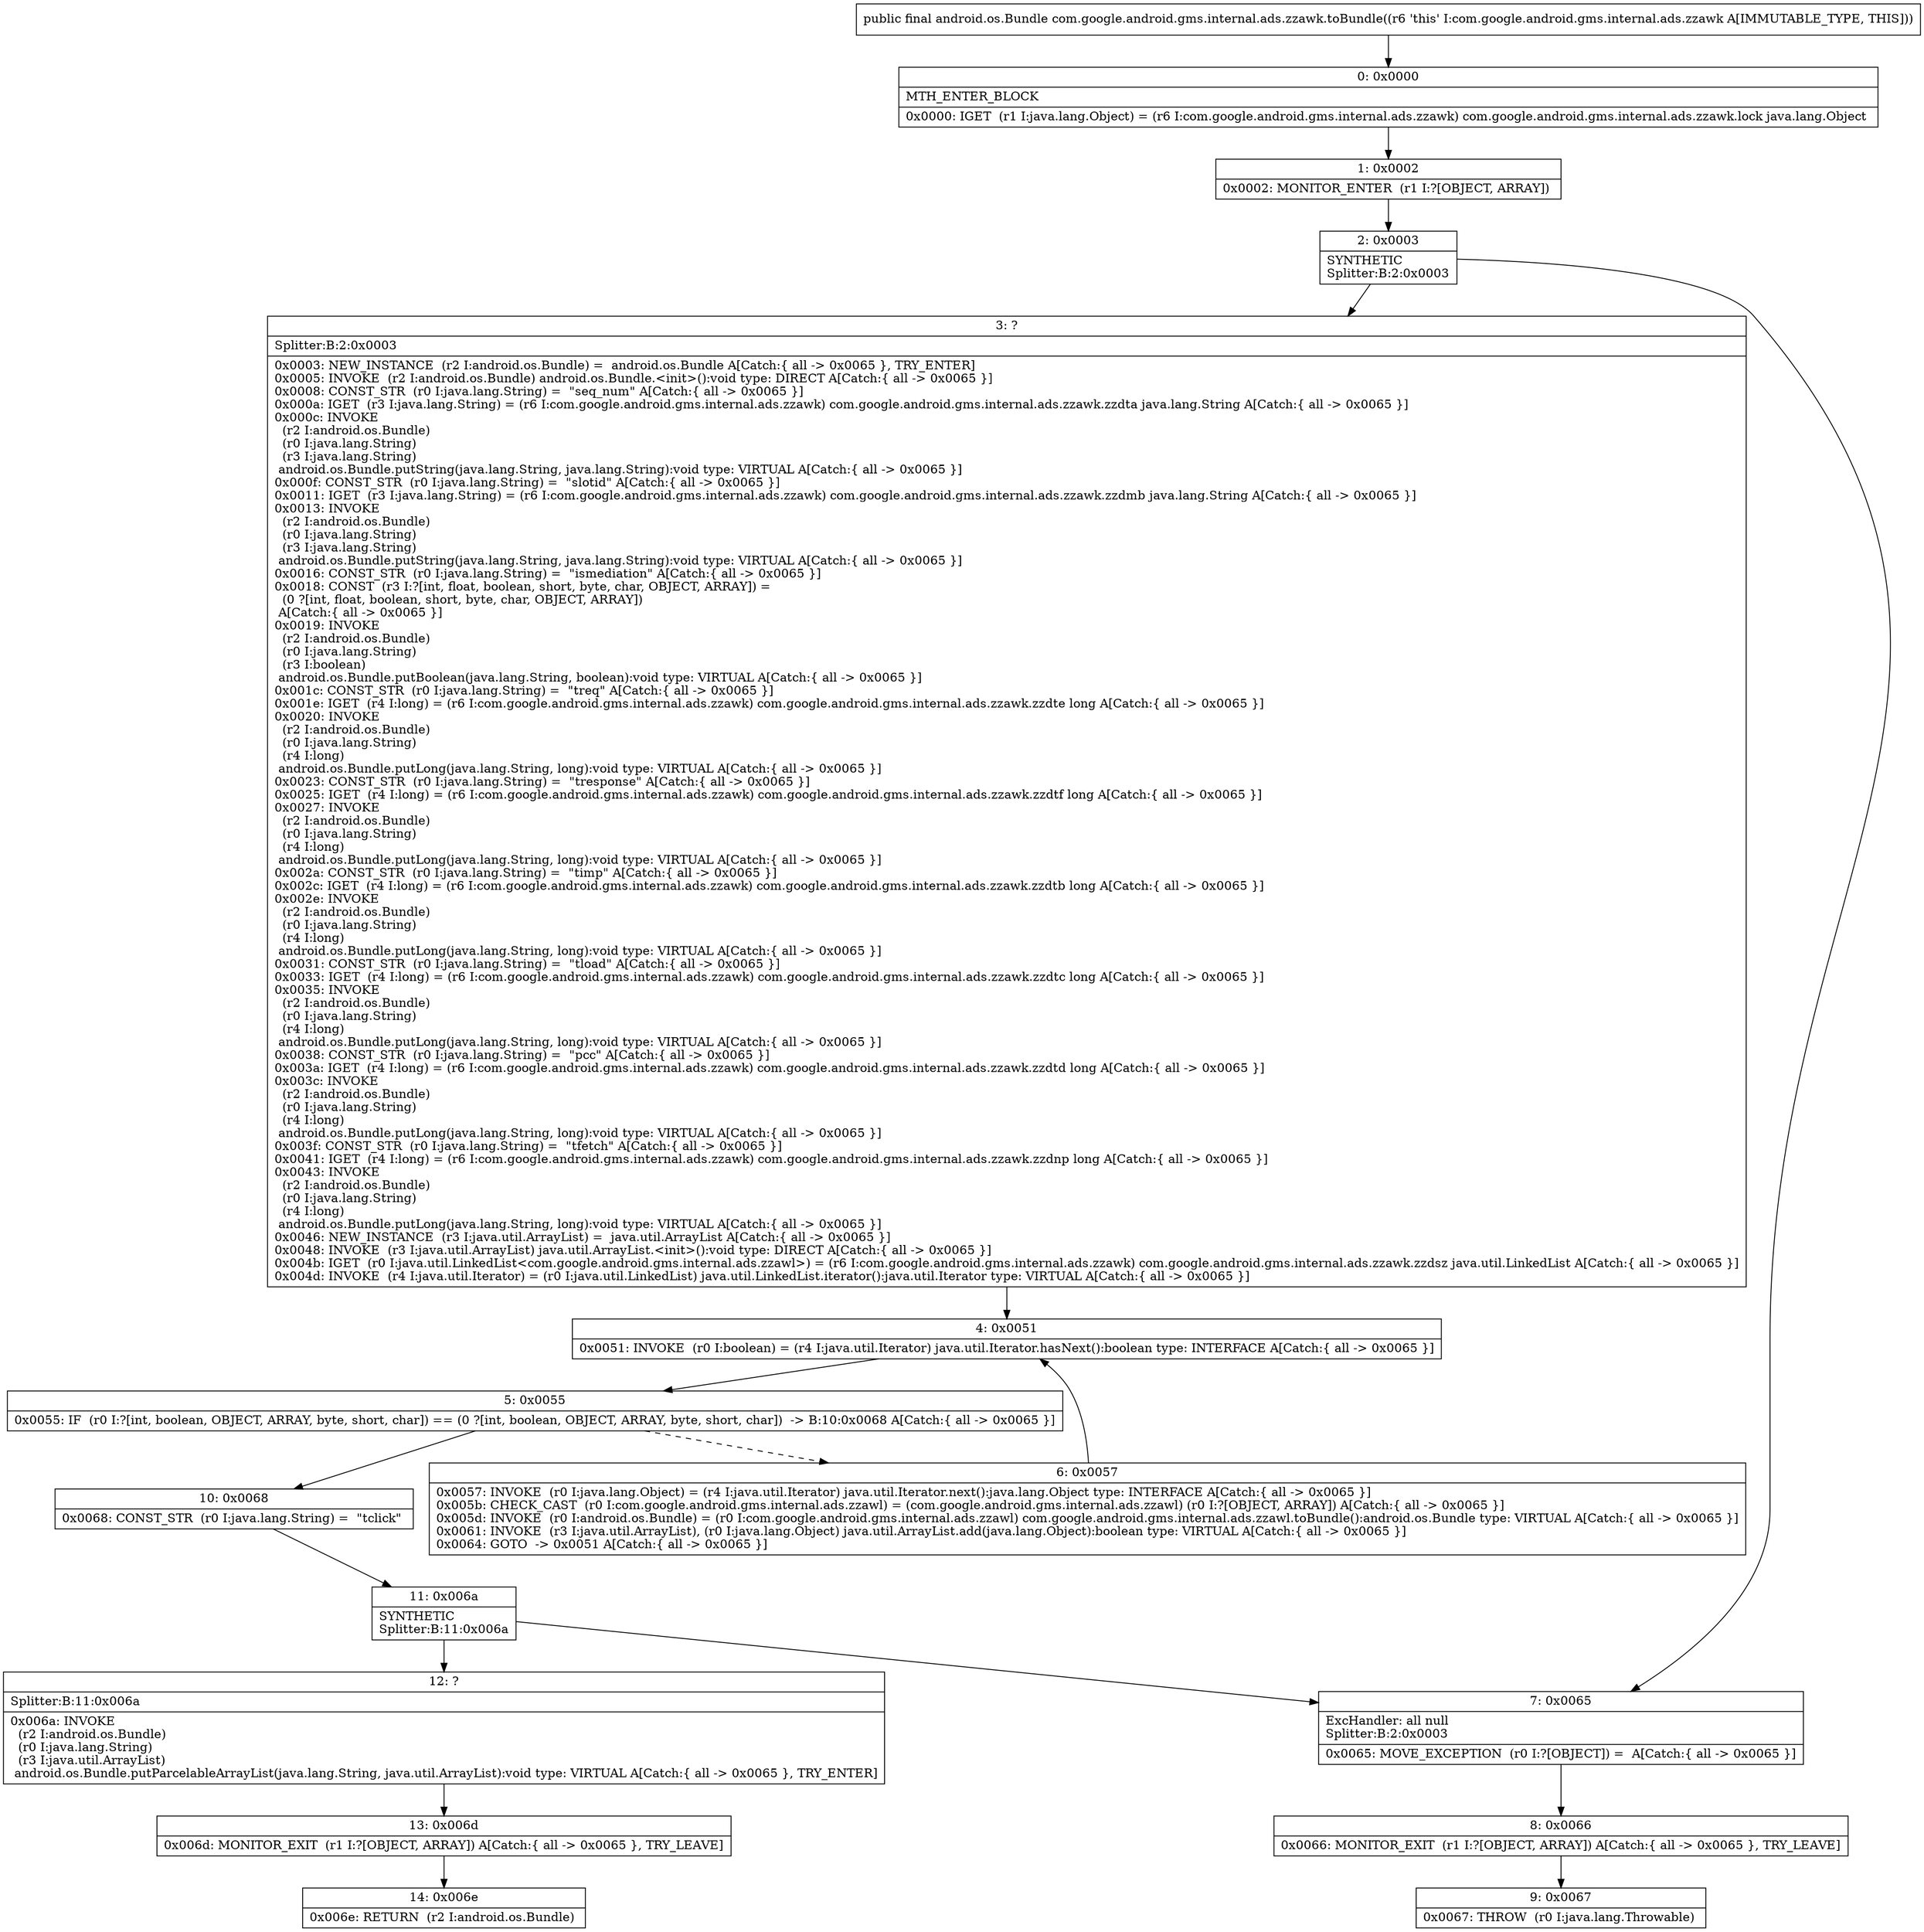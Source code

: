 digraph "CFG forcom.google.android.gms.internal.ads.zzawk.toBundle()Landroid\/os\/Bundle;" {
Node_0 [shape=record,label="{0\:\ 0x0000|MTH_ENTER_BLOCK\l|0x0000: IGET  (r1 I:java.lang.Object) = (r6 I:com.google.android.gms.internal.ads.zzawk) com.google.android.gms.internal.ads.zzawk.lock java.lang.Object \l}"];
Node_1 [shape=record,label="{1\:\ 0x0002|0x0002: MONITOR_ENTER  (r1 I:?[OBJECT, ARRAY]) \l}"];
Node_2 [shape=record,label="{2\:\ 0x0003|SYNTHETIC\lSplitter:B:2:0x0003\l}"];
Node_3 [shape=record,label="{3\:\ ?|Splitter:B:2:0x0003\l|0x0003: NEW_INSTANCE  (r2 I:android.os.Bundle) =  android.os.Bundle A[Catch:\{ all \-\> 0x0065 \}, TRY_ENTER]\l0x0005: INVOKE  (r2 I:android.os.Bundle) android.os.Bundle.\<init\>():void type: DIRECT A[Catch:\{ all \-\> 0x0065 \}]\l0x0008: CONST_STR  (r0 I:java.lang.String) =  \"seq_num\" A[Catch:\{ all \-\> 0x0065 \}]\l0x000a: IGET  (r3 I:java.lang.String) = (r6 I:com.google.android.gms.internal.ads.zzawk) com.google.android.gms.internal.ads.zzawk.zzdta java.lang.String A[Catch:\{ all \-\> 0x0065 \}]\l0x000c: INVOKE  \l  (r2 I:android.os.Bundle)\l  (r0 I:java.lang.String)\l  (r3 I:java.lang.String)\l android.os.Bundle.putString(java.lang.String, java.lang.String):void type: VIRTUAL A[Catch:\{ all \-\> 0x0065 \}]\l0x000f: CONST_STR  (r0 I:java.lang.String) =  \"slotid\" A[Catch:\{ all \-\> 0x0065 \}]\l0x0011: IGET  (r3 I:java.lang.String) = (r6 I:com.google.android.gms.internal.ads.zzawk) com.google.android.gms.internal.ads.zzawk.zzdmb java.lang.String A[Catch:\{ all \-\> 0x0065 \}]\l0x0013: INVOKE  \l  (r2 I:android.os.Bundle)\l  (r0 I:java.lang.String)\l  (r3 I:java.lang.String)\l android.os.Bundle.putString(java.lang.String, java.lang.String):void type: VIRTUAL A[Catch:\{ all \-\> 0x0065 \}]\l0x0016: CONST_STR  (r0 I:java.lang.String) =  \"ismediation\" A[Catch:\{ all \-\> 0x0065 \}]\l0x0018: CONST  (r3 I:?[int, float, boolean, short, byte, char, OBJECT, ARRAY]) = \l  (0 ?[int, float, boolean, short, byte, char, OBJECT, ARRAY])\l A[Catch:\{ all \-\> 0x0065 \}]\l0x0019: INVOKE  \l  (r2 I:android.os.Bundle)\l  (r0 I:java.lang.String)\l  (r3 I:boolean)\l android.os.Bundle.putBoolean(java.lang.String, boolean):void type: VIRTUAL A[Catch:\{ all \-\> 0x0065 \}]\l0x001c: CONST_STR  (r0 I:java.lang.String) =  \"treq\" A[Catch:\{ all \-\> 0x0065 \}]\l0x001e: IGET  (r4 I:long) = (r6 I:com.google.android.gms.internal.ads.zzawk) com.google.android.gms.internal.ads.zzawk.zzdte long A[Catch:\{ all \-\> 0x0065 \}]\l0x0020: INVOKE  \l  (r2 I:android.os.Bundle)\l  (r0 I:java.lang.String)\l  (r4 I:long)\l android.os.Bundle.putLong(java.lang.String, long):void type: VIRTUAL A[Catch:\{ all \-\> 0x0065 \}]\l0x0023: CONST_STR  (r0 I:java.lang.String) =  \"tresponse\" A[Catch:\{ all \-\> 0x0065 \}]\l0x0025: IGET  (r4 I:long) = (r6 I:com.google.android.gms.internal.ads.zzawk) com.google.android.gms.internal.ads.zzawk.zzdtf long A[Catch:\{ all \-\> 0x0065 \}]\l0x0027: INVOKE  \l  (r2 I:android.os.Bundle)\l  (r0 I:java.lang.String)\l  (r4 I:long)\l android.os.Bundle.putLong(java.lang.String, long):void type: VIRTUAL A[Catch:\{ all \-\> 0x0065 \}]\l0x002a: CONST_STR  (r0 I:java.lang.String) =  \"timp\" A[Catch:\{ all \-\> 0x0065 \}]\l0x002c: IGET  (r4 I:long) = (r6 I:com.google.android.gms.internal.ads.zzawk) com.google.android.gms.internal.ads.zzawk.zzdtb long A[Catch:\{ all \-\> 0x0065 \}]\l0x002e: INVOKE  \l  (r2 I:android.os.Bundle)\l  (r0 I:java.lang.String)\l  (r4 I:long)\l android.os.Bundle.putLong(java.lang.String, long):void type: VIRTUAL A[Catch:\{ all \-\> 0x0065 \}]\l0x0031: CONST_STR  (r0 I:java.lang.String) =  \"tload\" A[Catch:\{ all \-\> 0x0065 \}]\l0x0033: IGET  (r4 I:long) = (r6 I:com.google.android.gms.internal.ads.zzawk) com.google.android.gms.internal.ads.zzawk.zzdtc long A[Catch:\{ all \-\> 0x0065 \}]\l0x0035: INVOKE  \l  (r2 I:android.os.Bundle)\l  (r0 I:java.lang.String)\l  (r4 I:long)\l android.os.Bundle.putLong(java.lang.String, long):void type: VIRTUAL A[Catch:\{ all \-\> 0x0065 \}]\l0x0038: CONST_STR  (r0 I:java.lang.String) =  \"pcc\" A[Catch:\{ all \-\> 0x0065 \}]\l0x003a: IGET  (r4 I:long) = (r6 I:com.google.android.gms.internal.ads.zzawk) com.google.android.gms.internal.ads.zzawk.zzdtd long A[Catch:\{ all \-\> 0x0065 \}]\l0x003c: INVOKE  \l  (r2 I:android.os.Bundle)\l  (r0 I:java.lang.String)\l  (r4 I:long)\l android.os.Bundle.putLong(java.lang.String, long):void type: VIRTUAL A[Catch:\{ all \-\> 0x0065 \}]\l0x003f: CONST_STR  (r0 I:java.lang.String) =  \"tfetch\" A[Catch:\{ all \-\> 0x0065 \}]\l0x0041: IGET  (r4 I:long) = (r6 I:com.google.android.gms.internal.ads.zzawk) com.google.android.gms.internal.ads.zzawk.zzdnp long A[Catch:\{ all \-\> 0x0065 \}]\l0x0043: INVOKE  \l  (r2 I:android.os.Bundle)\l  (r0 I:java.lang.String)\l  (r4 I:long)\l android.os.Bundle.putLong(java.lang.String, long):void type: VIRTUAL A[Catch:\{ all \-\> 0x0065 \}]\l0x0046: NEW_INSTANCE  (r3 I:java.util.ArrayList) =  java.util.ArrayList A[Catch:\{ all \-\> 0x0065 \}]\l0x0048: INVOKE  (r3 I:java.util.ArrayList) java.util.ArrayList.\<init\>():void type: DIRECT A[Catch:\{ all \-\> 0x0065 \}]\l0x004b: IGET  (r0 I:java.util.LinkedList\<com.google.android.gms.internal.ads.zzawl\>) = (r6 I:com.google.android.gms.internal.ads.zzawk) com.google.android.gms.internal.ads.zzawk.zzdsz java.util.LinkedList A[Catch:\{ all \-\> 0x0065 \}]\l0x004d: INVOKE  (r4 I:java.util.Iterator) = (r0 I:java.util.LinkedList) java.util.LinkedList.iterator():java.util.Iterator type: VIRTUAL A[Catch:\{ all \-\> 0x0065 \}]\l}"];
Node_4 [shape=record,label="{4\:\ 0x0051|0x0051: INVOKE  (r0 I:boolean) = (r4 I:java.util.Iterator) java.util.Iterator.hasNext():boolean type: INTERFACE A[Catch:\{ all \-\> 0x0065 \}]\l}"];
Node_5 [shape=record,label="{5\:\ 0x0055|0x0055: IF  (r0 I:?[int, boolean, OBJECT, ARRAY, byte, short, char]) == (0 ?[int, boolean, OBJECT, ARRAY, byte, short, char])  \-\> B:10:0x0068 A[Catch:\{ all \-\> 0x0065 \}]\l}"];
Node_6 [shape=record,label="{6\:\ 0x0057|0x0057: INVOKE  (r0 I:java.lang.Object) = (r4 I:java.util.Iterator) java.util.Iterator.next():java.lang.Object type: INTERFACE A[Catch:\{ all \-\> 0x0065 \}]\l0x005b: CHECK_CAST  (r0 I:com.google.android.gms.internal.ads.zzawl) = (com.google.android.gms.internal.ads.zzawl) (r0 I:?[OBJECT, ARRAY]) A[Catch:\{ all \-\> 0x0065 \}]\l0x005d: INVOKE  (r0 I:android.os.Bundle) = (r0 I:com.google.android.gms.internal.ads.zzawl) com.google.android.gms.internal.ads.zzawl.toBundle():android.os.Bundle type: VIRTUAL A[Catch:\{ all \-\> 0x0065 \}]\l0x0061: INVOKE  (r3 I:java.util.ArrayList), (r0 I:java.lang.Object) java.util.ArrayList.add(java.lang.Object):boolean type: VIRTUAL A[Catch:\{ all \-\> 0x0065 \}]\l0x0064: GOTO  \-\> 0x0051 A[Catch:\{ all \-\> 0x0065 \}]\l}"];
Node_7 [shape=record,label="{7\:\ 0x0065|ExcHandler: all null\lSplitter:B:2:0x0003\l|0x0065: MOVE_EXCEPTION  (r0 I:?[OBJECT]) =  A[Catch:\{ all \-\> 0x0065 \}]\l}"];
Node_8 [shape=record,label="{8\:\ 0x0066|0x0066: MONITOR_EXIT  (r1 I:?[OBJECT, ARRAY]) A[Catch:\{ all \-\> 0x0065 \}, TRY_LEAVE]\l}"];
Node_9 [shape=record,label="{9\:\ 0x0067|0x0067: THROW  (r0 I:java.lang.Throwable) \l}"];
Node_10 [shape=record,label="{10\:\ 0x0068|0x0068: CONST_STR  (r0 I:java.lang.String) =  \"tclick\" \l}"];
Node_11 [shape=record,label="{11\:\ 0x006a|SYNTHETIC\lSplitter:B:11:0x006a\l}"];
Node_12 [shape=record,label="{12\:\ ?|Splitter:B:11:0x006a\l|0x006a: INVOKE  \l  (r2 I:android.os.Bundle)\l  (r0 I:java.lang.String)\l  (r3 I:java.util.ArrayList)\l android.os.Bundle.putParcelableArrayList(java.lang.String, java.util.ArrayList):void type: VIRTUAL A[Catch:\{ all \-\> 0x0065 \}, TRY_ENTER]\l}"];
Node_13 [shape=record,label="{13\:\ 0x006d|0x006d: MONITOR_EXIT  (r1 I:?[OBJECT, ARRAY]) A[Catch:\{ all \-\> 0x0065 \}, TRY_LEAVE]\l}"];
Node_14 [shape=record,label="{14\:\ 0x006e|0x006e: RETURN  (r2 I:android.os.Bundle) \l}"];
MethodNode[shape=record,label="{public final android.os.Bundle com.google.android.gms.internal.ads.zzawk.toBundle((r6 'this' I:com.google.android.gms.internal.ads.zzawk A[IMMUTABLE_TYPE, THIS])) }"];
MethodNode -> Node_0;
Node_0 -> Node_1;
Node_1 -> Node_2;
Node_2 -> Node_3;
Node_2 -> Node_7;
Node_3 -> Node_4;
Node_4 -> Node_5;
Node_5 -> Node_6[style=dashed];
Node_5 -> Node_10;
Node_6 -> Node_4;
Node_7 -> Node_8;
Node_8 -> Node_9;
Node_10 -> Node_11;
Node_11 -> Node_12;
Node_11 -> Node_7;
Node_12 -> Node_13;
Node_13 -> Node_14;
}

